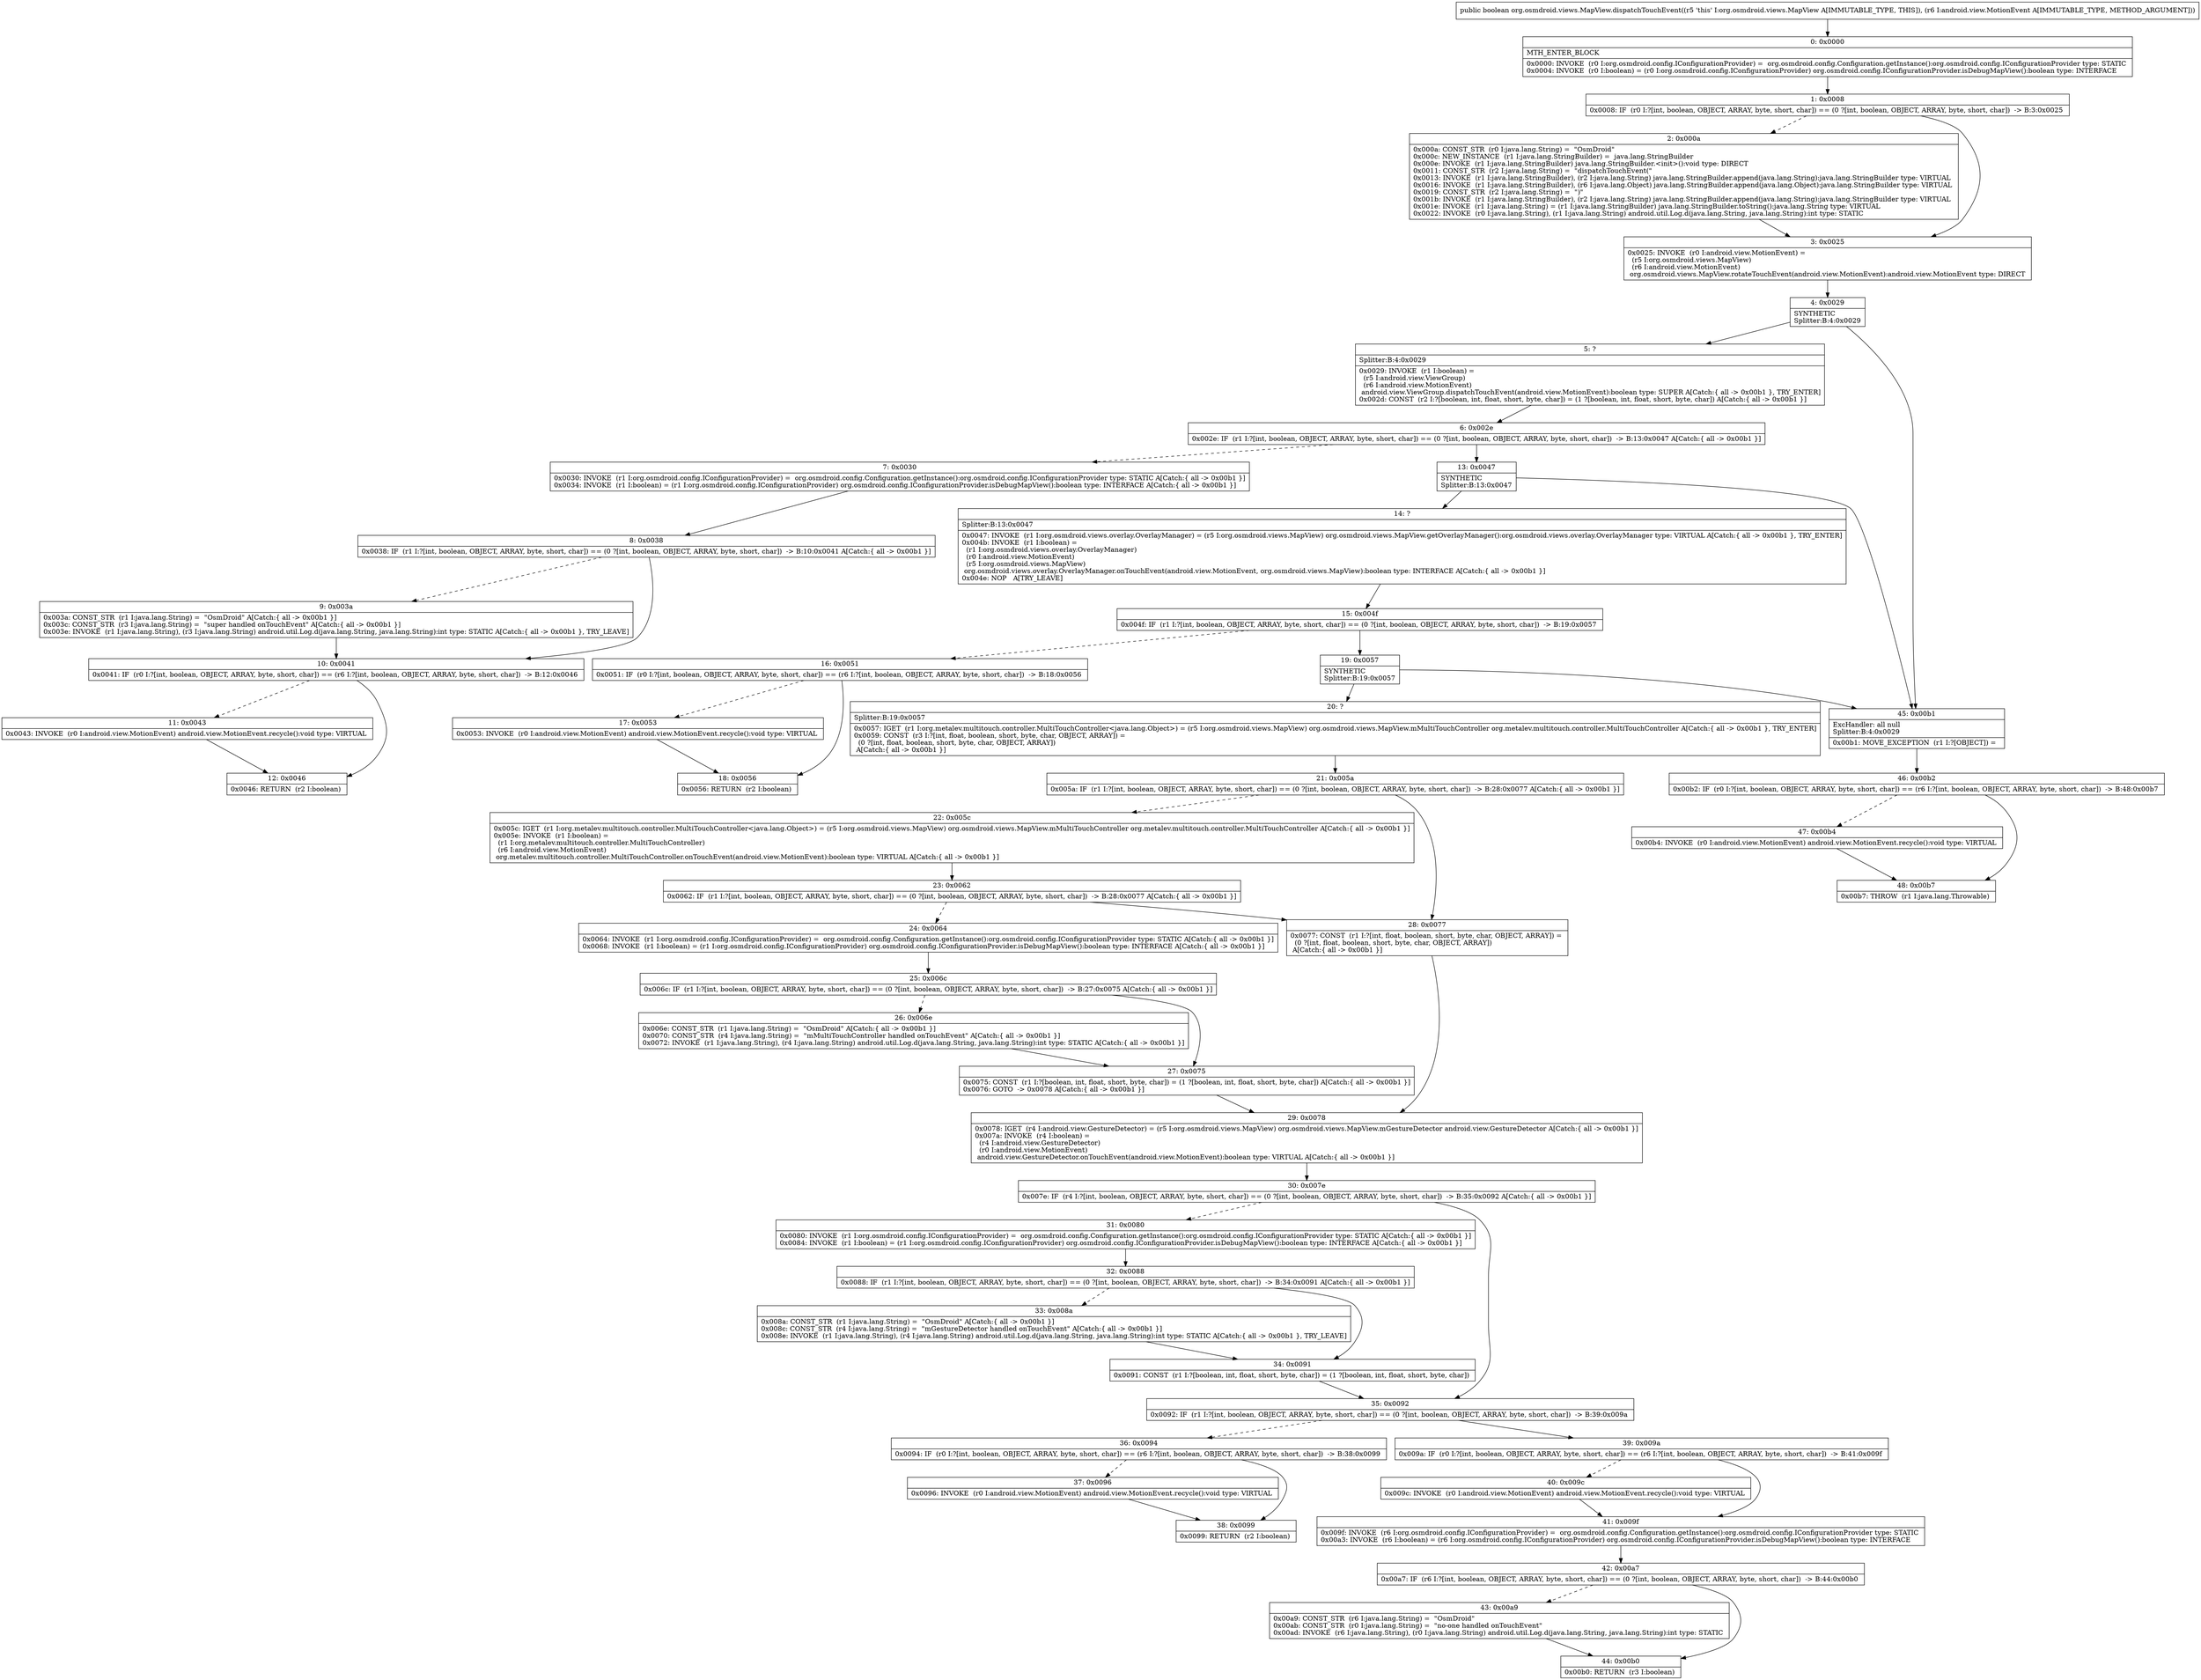 digraph "CFG fororg.osmdroid.views.MapView.dispatchTouchEvent(Landroid\/view\/MotionEvent;)Z" {
Node_0 [shape=record,label="{0\:\ 0x0000|MTH_ENTER_BLOCK\l|0x0000: INVOKE  (r0 I:org.osmdroid.config.IConfigurationProvider) =  org.osmdroid.config.Configuration.getInstance():org.osmdroid.config.IConfigurationProvider type: STATIC \l0x0004: INVOKE  (r0 I:boolean) = (r0 I:org.osmdroid.config.IConfigurationProvider) org.osmdroid.config.IConfigurationProvider.isDebugMapView():boolean type: INTERFACE \l}"];
Node_1 [shape=record,label="{1\:\ 0x0008|0x0008: IF  (r0 I:?[int, boolean, OBJECT, ARRAY, byte, short, char]) == (0 ?[int, boolean, OBJECT, ARRAY, byte, short, char])  \-\> B:3:0x0025 \l}"];
Node_2 [shape=record,label="{2\:\ 0x000a|0x000a: CONST_STR  (r0 I:java.lang.String) =  \"OsmDroid\" \l0x000c: NEW_INSTANCE  (r1 I:java.lang.StringBuilder) =  java.lang.StringBuilder \l0x000e: INVOKE  (r1 I:java.lang.StringBuilder) java.lang.StringBuilder.\<init\>():void type: DIRECT \l0x0011: CONST_STR  (r2 I:java.lang.String) =  \"dispatchTouchEvent(\" \l0x0013: INVOKE  (r1 I:java.lang.StringBuilder), (r2 I:java.lang.String) java.lang.StringBuilder.append(java.lang.String):java.lang.StringBuilder type: VIRTUAL \l0x0016: INVOKE  (r1 I:java.lang.StringBuilder), (r6 I:java.lang.Object) java.lang.StringBuilder.append(java.lang.Object):java.lang.StringBuilder type: VIRTUAL \l0x0019: CONST_STR  (r2 I:java.lang.String) =  \")\" \l0x001b: INVOKE  (r1 I:java.lang.StringBuilder), (r2 I:java.lang.String) java.lang.StringBuilder.append(java.lang.String):java.lang.StringBuilder type: VIRTUAL \l0x001e: INVOKE  (r1 I:java.lang.String) = (r1 I:java.lang.StringBuilder) java.lang.StringBuilder.toString():java.lang.String type: VIRTUAL \l0x0022: INVOKE  (r0 I:java.lang.String), (r1 I:java.lang.String) android.util.Log.d(java.lang.String, java.lang.String):int type: STATIC \l}"];
Node_3 [shape=record,label="{3\:\ 0x0025|0x0025: INVOKE  (r0 I:android.view.MotionEvent) = \l  (r5 I:org.osmdroid.views.MapView)\l  (r6 I:android.view.MotionEvent)\l org.osmdroid.views.MapView.rotateTouchEvent(android.view.MotionEvent):android.view.MotionEvent type: DIRECT \l}"];
Node_4 [shape=record,label="{4\:\ 0x0029|SYNTHETIC\lSplitter:B:4:0x0029\l}"];
Node_5 [shape=record,label="{5\:\ ?|Splitter:B:4:0x0029\l|0x0029: INVOKE  (r1 I:boolean) = \l  (r5 I:android.view.ViewGroup)\l  (r6 I:android.view.MotionEvent)\l android.view.ViewGroup.dispatchTouchEvent(android.view.MotionEvent):boolean type: SUPER A[Catch:\{ all \-\> 0x00b1 \}, TRY_ENTER]\l0x002d: CONST  (r2 I:?[boolean, int, float, short, byte, char]) = (1 ?[boolean, int, float, short, byte, char]) A[Catch:\{ all \-\> 0x00b1 \}]\l}"];
Node_6 [shape=record,label="{6\:\ 0x002e|0x002e: IF  (r1 I:?[int, boolean, OBJECT, ARRAY, byte, short, char]) == (0 ?[int, boolean, OBJECT, ARRAY, byte, short, char])  \-\> B:13:0x0047 A[Catch:\{ all \-\> 0x00b1 \}]\l}"];
Node_7 [shape=record,label="{7\:\ 0x0030|0x0030: INVOKE  (r1 I:org.osmdroid.config.IConfigurationProvider) =  org.osmdroid.config.Configuration.getInstance():org.osmdroid.config.IConfigurationProvider type: STATIC A[Catch:\{ all \-\> 0x00b1 \}]\l0x0034: INVOKE  (r1 I:boolean) = (r1 I:org.osmdroid.config.IConfigurationProvider) org.osmdroid.config.IConfigurationProvider.isDebugMapView():boolean type: INTERFACE A[Catch:\{ all \-\> 0x00b1 \}]\l}"];
Node_8 [shape=record,label="{8\:\ 0x0038|0x0038: IF  (r1 I:?[int, boolean, OBJECT, ARRAY, byte, short, char]) == (0 ?[int, boolean, OBJECT, ARRAY, byte, short, char])  \-\> B:10:0x0041 A[Catch:\{ all \-\> 0x00b1 \}]\l}"];
Node_9 [shape=record,label="{9\:\ 0x003a|0x003a: CONST_STR  (r1 I:java.lang.String) =  \"OsmDroid\" A[Catch:\{ all \-\> 0x00b1 \}]\l0x003c: CONST_STR  (r3 I:java.lang.String) =  \"super handled onTouchEvent\" A[Catch:\{ all \-\> 0x00b1 \}]\l0x003e: INVOKE  (r1 I:java.lang.String), (r3 I:java.lang.String) android.util.Log.d(java.lang.String, java.lang.String):int type: STATIC A[Catch:\{ all \-\> 0x00b1 \}, TRY_LEAVE]\l}"];
Node_10 [shape=record,label="{10\:\ 0x0041|0x0041: IF  (r0 I:?[int, boolean, OBJECT, ARRAY, byte, short, char]) == (r6 I:?[int, boolean, OBJECT, ARRAY, byte, short, char])  \-\> B:12:0x0046 \l}"];
Node_11 [shape=record,label="{11\:\ 0x0043|0x0043: INVOKE  (r0 I:android.view.MotionEvent) android.view.MotionEvent.recycle():void type: VIRTUAL \l}"];
Node_12 [shape=record,label="{12\:\ 0x0046|0x0046: RETURN  (r2 I:boolean) \l}"];
Node_13 [shape=record,label="{13\:\ 0x0047|SYNTHETIC\lSplitter:B:13:0x0047\l}"];
Node_14 [shape=record,label="{14\:\ ?|Splitter:B:13:0x0047\l|0x0047: INVOKE  (r1 I:org.osmdroid.views.overlay.OverlayManager) = (r5 I:org.osmdroid.views.MapView) org.osmdroid.views.MapView.getOverlayManager():org.osmdroid.views.overlay.OverlayManager type: VIRTUAL A[Catch:\{ all \-\> 0x00b1 \}, TRY_ENTER]\l0x004b: INVOKE  (r1 I:boolean) = \l  (r1 I:org.osmdroid.views.overlay.OverlayManager)\l  (r0 I:android.view.MotionEvent)\l  (r5 I:org.osmdroid.views.MapView)\l org.osmdroid.views.overlay.OverlayManager.onTouchEvent(android.view.MotionEvent, org.osmdroid.views.MapView):boolean type: INTERFACE A[Catch:\{ all \-\> 0x00b1 \}]\l0x004e: NOP   A[TRY_LEAVE]\l}"];
Node_15 [shape=record,label="{15\:\ 0x004f|0x004f: IF  (r1 I:?[int, boolean, OBJECT, ARRAY, byte, short, char]) == (0 ?[int, boolean, OBJECT, ARRAY, byte, short, char])  \-\> B:19:0x0057 \l}"];
Node_16 [shape=record,label="{16\:\ 0x0051|0x0051: IF  (r0 I:?[int, boolean, OBJECT, ARRAY, byte, short, char]) == (r6 I:?[int, boolean, OBJECT, ARRAY, byte, short, char])  \-\> B:18:0x0056 \l}"];
Node_17 [shape=record,label="{17\:\ 0x0053|0x0053: INVOKE  (r0 I:android.view.MotionEvent) android.view.MotionEvent.recycle():void type: VIRTUAL \l}"];
Node_18 [shape=record,label="{18\:\ 0x0056|0x0056: RETURN  (r2 I:boolean) \l}"];
Node_19 [shape=record,label="{19\:\ 0x0057|SYNTHETIC\lSplitter:B:19:0x0057\l}"];
Node_20 [shape=record,label="{20\:\ ?|Splitter:B:19:0x0057\l|0x0057: IGET  (r1 I:org.metalev.multitouch.controller.MultiTouchController\<java.lang.Object\>) = (r5 I:org.osmdroid.views.MapView) org.osmdroid.views.MapView.mMultiTouchController org.metalev.multitouch.controller.MultiTouchController A[Catch:\{ all \-\> 0x00b1 \}, TRY_ENTER]\l0x0059: CONST  (r3 I:?[int, float, boolean, short, byte, char, OBJECT, ARRAY]) = \l  (0 ?[int, float, boolean, short, byte, char, OBJECT, ARRAY])\l A[Catch:\{ all \-\> 0x00b1 \}]\l}"];
Node_21 [shape=record,label="{21\:\ 0x005a|0x005a: IF  (r1 I:?[int, boolean, OBJECT, ARRAY, byte, short, char]) == (0 ?[int, boolean, OBJECT, ARRAY, byte, short, char])  \-\> B:28:0x0077 A[Catch:\{ all \-\> 0x00b1 \}]\l}"];
Node_22 [shape=record,label="{22\:\ 0x005c|0x005c: IGET  (r1 I:org.metalev.multitouch.controller.MultiTouchController\<java.lang.Object\>) = (r5 I:org.osmdroid.views.MapView) org.osmdroid.views.MapView.mMultiTouchController org.metalev.multitouch.controller.MultiTouchController A[Catch:\{ all \-\> 0x00b1 \}]\l0x005e: INVOKE  (r1 I:boolean) = \l  (r1 I:org.metalev.multitouch.controller.MultiTouchController)\l  (r6 I:android.view.MotionEvent)\l org.metalev.multitouch.controller.MultiTouchController.onTouchEvent(android.view.MotionEvent):boolean type: VIRTUAL A[Catch:\{ all \-\> 0x00b1 \}]\l}"];
Node_23 [shape=record,label="{23\:\ 0x0062|0x0062: IF  (r1 I:?[int, boolean, OBJECT, ARRAY, byte, short, char]) == (0 ?[int, boolean, OBJECT, ARRAY, byte, short, char])  \-\> B:28:0x0077 A[Catch:\{ all \-\> 0x00b1 \}]\l}"];
Node_24 [shape=record,label="{24\:\ 0x0064|0x0064: INVOKE  (r1 I:org.osmdroid.config.IConfigurationProvider) =  org.osmdroid.config.Configuration.getInstance():org.osmdroid.config.IConfigurationProvider type: STATIC A[Catch:\{ all \-\> 0x00b1 \}]\l0x0068: INVOKE  (r1 I:boolean) = (r1 I:org.osmdroid.config.IConfigurationProvider) org.osmdroid.config.IConfigurationProvider.isDebugMapView():boolean type: INTERFACE A[Catch:\{ all \-\> 0x00b1 \}]\l}"];
Node_25 [shape=record,label="{25\:\ 0x006c|0x006c: IF  (r1 I:?[int, boolean, OBJECT, ARRAY, byte, short, char]) == (0 ?[int, boolean, OBJECT, ARRAY, byte, short, char])  \-\> B:27:0x0075 A[Catch:\{ all \-\> 0x00b1 \}]\l}"];
Node_26 [shape=record,label="{26\:\ 0x006e|0x006e: CONST_STR  (r1 I:java.lang.String) =  \"OsmDroid\" A[Catch:\{ all \-\> 0x00b1 \}]\l0x0070: CONST_STR  (r4 I:java.lang.String) =  \"mMultiTouchController handled onTouchEvent\" A[Catch:\{ all \-\> 0x00b1 \}]\l0x0072: INVOKE  (r1 I:java.lang.String), (r4 I:java.lang.String) android.util.Log.d(java.lang.String, java.lang.String):int type: STATIC A[Catch:\{ all \-\> 0x00b1 \}]\l}"];
Node_27 [shape=record,label="{27\:\ 0x0075|0x0075: CONST  (r1 I:?[boolean, int, float, short, byte, char]) = (1 ?[boolean, int, float, short, byte, char]) A[Catch:\{ all \-\> 0x00b1 \}]\l0x0076: GOTO  \-\> 0x0078 A[Catch:\{ all \-\> 0x00b1 \}]\l}"];
Node_28 [shape=record,label="{28\:\ 0x0077|0x0077: CONST  (r1 I:?[int, float, boolean, short, byte, char, OBJECT, ARRAY]) = \l  (0 ?[int, float, boolean, short, byte, char, OBJECT, ARRAY])\l A[Catch:\{ all \-\> 0x00b1 \}]\l}"];
Node_29 [shape=record,label="{29\:\ 0x0078|0x0078: IGET  (r4 I:android.view.GestureDetector) = (r5 I:org.osmdroid.views.MapView) org.osmdroid.views.MapView.mGestureDetector android.view.GestureDetector A[Catch:\{ all \-\> 0x00b1 \}]\l0x007a: INVOKE  (r4 I:boolean) = \l  (r4 I:android.view.GestureDetector)\l  (r0 I:android.view.MotionEvent)\l android.view.GestureDetector.onTouchEvent(android.view.MotionEvent):boolean type: VIRTUAL A[Catch:\{ all \-\> 0x00b1 \}]\l}"];
Node_30 [shape=record,label="{30\:\ 0x007e|0x007e: IF  (r4 I:?[int, boolean, OBJECT, ARRAY, byte, short, char]) == (0 ?[int, boolean, OBJECT, ARRAY, byte, short, char])  \-\> B:35:0x0092 A[Catch:\{ all \-\> 0x00b1 \}]\l}"];
Node_31 [shape=record,label="{31\:\ 0x0080|0x0080: INVOKE  (r1 I:org.osmdroid.config.IConfigurationProvider) =  org.osmdroid.config.Configuration.getInstance():org.osmdroid.config.IConfigurationProvider type: STATIC A[Catch:\{ all \-\> 0x00b1 \}]\l0x0084: INVOKE  (r1 I:boolean) = (r1 I:org.osmdroid.config.IConfigurationProvider) org.osmdroid.config.IConfigurationProvider.isDebugMapView():boolean type: INTERFACE A[Catch:\{ all \-\> 0x00b1 \}]\l}"];
Node_32 [shape=record,label="{32\:\ 0x0088|0x0088: IF  (r1 I:?[int, boolean, OBJECT, ARRAY, byte, short, char]) == (0 ?[int, boolean, OBJECT, ARRAY, byte, short, char])  \-\> B:34:0x0091 A[Catch:\{ all \-\> 0x00b1 \}]\l}"];
Node_33 [shape=record,label="{33\:\ 0x008a|0x008a: CONST_STR  (r1 I:java.lang.String) =  \"OsmDroid\" A[Catch:\{ all \-\> 0x00b1 \}]\l0x008c: CONST_STR  (r4 I:java.lang.String) =  \"mGestureDetector handled onTouchEvent\" A[Catch:\{ all \-\> 0x00b1 \}]\l0x008e: INVOKE  (r1 I:java.lang.String), (r4 I:java.lang.String) android.util.Log.d(java.lang.String, java.lang.String):int type: STATIC A[Catch:\{ all \-\> 0x00b1 \}, TRY_LEAVE]\l}"];
Node_34 [shape=record,label="{34\:\ 0x0091|0x0091: CONST  (r1 I:?[boolean, int, float, short, byte, char]) = (1 ?[boolean, int, float, short, byte, char]) \l}"];
Node_35 [shape=record,label="{35\:\ 0x0092|0x0092: IF  (r1 I:?[int, boolean, OBJECT, ARRAY, byte, short, char]) == (0 ?[int, boolean, OBJECT, ARRAY, byte, short, char])  \-\> B:39:0x009a \l}"];
Node_36 [shape=record,label="{36\:\ 0x0094|0x0094: IF  (r0 I:?[int, boolean, OBJECT, ARRAY, byte, short, char]) == (r6 I:?[int, boolean, OBJECT, ARRAY, byte, short, char])  \-\> B:38:0x0099 \l}"];
Node_37 [shape=record,label="{37\:\ 0x0096|0x0096: INVOKE  (r0 I:android.view.MotionEvent) android.view.MotionEvent.recycle():void type: VIRTUAL \l}"];
Node_38 [shape=record,label="{38\:\ 0x0099|0x0099: RETURN  (r2 I:boolean) \l}"];
Node_39 [shape=record,label="{39\:\ 0x009a|0x009a: IF  (r0 I:?[int, boolean, OBJECT, ARRAY, byte, short, char]) == (r6 I:?[int, boolean, OBJECT, ARRAY, byte, short, char])  \-\> B:41:0x009f \l}"];
Node_40 [shape=record,label="{40\:\ 0x009c|0x009c: INVOKE  (r0 I:android.view.MotionEvent) android.view.MotionEvent.recycle():void type: VIRTUAL \l}"];
Node_41 [shape=record,label="{41\:\ 0x009f|0x009f: INVOKE  (r6 I:org.osmdroid.config.IConfigurationProvider) =  org.osmdroid.config.Configuration.getInstance():org.osmdroid.config.IConfigurationProvider type: STATIC \l0x00a3: INVOKE  (r6 I:boolean) = (r6 I:org.osmdroid.config.IConfigurationProvider) org.osmdroid.config.IConfigurationProvider.isDebugMapView():boolean type: INTERFACE \l}"];
Node_42 [shape=record,label="{42\:\ 0x00a7|0x00a7: IF  (r6 I:?[int, boolean, OBJECT, ARRAY, byte, short, char]) == (0 ?[int, boolean, OBJECT, ARRAY, byte, short, char])  \-\> B:44:0x00b0 \l}"];
Node_43 [shape=record,label="{43\:\ 0x00a9|0x00a9: CONST_STR  (r6 I:java.lang.String) =  \"OsmDroid\" \l0x00ab: CONST_STR  (r0 I:java.lang.String) =  \"no\-one handled onTouchEvent\" \l0x00ad: INVOKE  (r6 I:java.lang.String), (r0 I:java.lang.String) android.util.Log.d(java.lang.String, java.lang.String):int type: STATIC \l}"];
Node_44 [shape=record,label="{44\:\ 0x00b0|0x00b0: RETURN  (r3 I:boolean) \l}"];
Node_45 [shape=record,label="{45\:\ 0x00b1|ExcHandler: all null\lSplitter:B:4:0x0029\l|0x00b1: MOVE_EXCEPTION  (r1 I:?[OBJECT]) =  \l}"];
Node_46 [shape=record,label="{46\:\ 0x00b2|0x00b2: IF  (r0 I:?[int, boolean, OBJECT, ARRAY, byte, short, char]) == (r6 I:?[int, boolean, OBJECT, ARRAY, byte, short, char])  \-\> B:48:0x00b7 \l}"];
Node_47 [shape=record,label="{47\:\ 0x00b4|0x00b4: INVOKE  (r0 I:android.view.MotionEvent) android.view.MotionEvent.recycle():void type: VIRTUAL \l}"];
Node_48 [shape=record,label="{48\:\ 0x00b7|0x00b7: THROW  (r1 I:java.lang.Throwable) \l}"];
MethodNode[shape=record,label="{public boolean org.osmdroid.views.MapView.dispatchTouchEvent((r5 'this' I:org.osmdroid.views.MapView A[IMMUTABLE_TYPE, THIS]), (r6 I:android.view.MotionEvent A[IMMUTABLE_TYPE, METHOD_ARGUMENT])) }"];
MethodNode -> Node_0;
Node_0 -> Node_1;
Node_1 -> Node_2[style=dashed];
Node_1 -> Node_3;
Node_2 -> Node_3;
Node_3 -> Node_4;
Node_4 -> Node_5;
Node_4 -> Node_45;
Node_5 -> Node_6;
Node_6 -> Node_7[style=dashed];
Node_6 -> Node_13;
Node_7 -> Node_8;
Node_8 -> Node_9[style=dashed];
Node_8 -> Node_10;
Node_9 -> Node_10;
Node_10 -> Node_11[style=dashed];
Node_10 -> Node_12;
Node_11 -> Node_12;
Node_13 -> Node_14;
Node_13 -> Node_45;
Node_14 -> Node_15;
Node_15 -> Node_16[style=dashed];
Node_15 -> Node_19;
Node_16 -> Node_17[style=dashed];
Node_16 -> Node_18;
Node_17 -> Node_18;
Node_19 -> Node_20;
Node_19 -> Node_45;
Node_20 -> Node_21;
Node_21 -> Node_22[style=dashed];
Node_21 -> Node_28;
Node_22 -> Node_23;
Node_23 -> Node_24[style=dashed];
Node_23 -> Node_28;
Node_24 -> Node_25;
Node_25 -> Node_26[style=dashed];
Node_25 -> Node_27;
Node_26 -> Node_27;
Node_27 -> Node_29;
Node_28 -> Node_29;
Node_29 -> Node_30;
Node_30 -> Node_31[style=dashed];
Node_30 -> Node_35;
Node_31 -> Node_32;
Node_32 -> Node_33[style=dashed];
Node_32 -> Node_34;
Node_33 -> Node_34;
Node_34 -> Node_35;
Node_35 -> Node_36[style=dashed];
Node_35 -> Node_39;
Node_36 -> Node_37[style=dashed];
Node_36 -> Node_38;
Node_37 -> Node_38;
Node_39 -> Node_40[style=dashed];
Node_39 -> Node_41;
Node_40 -> Node_41;
Node_41 -> Node_42;
Node_42 -> Node_43[style=dashed];
Node_42 -> Node_44;
Node_43 -> Node_44;
Node_45 -> Node_46;
Node_46 -> Node_47[style=dashed];
Node_46 -> Node_48;
Node_47 -> Node_48;
}

